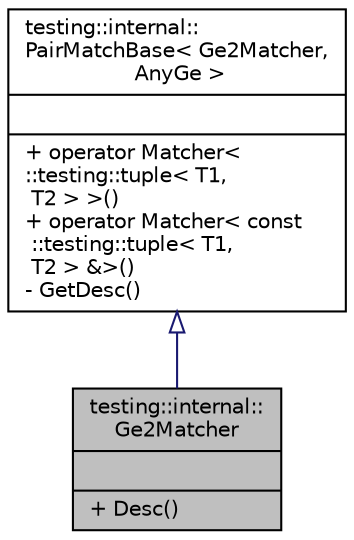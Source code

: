 digraph "testing::internal::Ge2Matcher"
{
  edge [fontname="Helvetica",fontsize="10",labelfontname="Helvetica",labelfontsize="10"];
  node [fontname="Helvetica",fontsize="10",shape=record];
  Node0 [label="{testing::internal::\lGe2Matcher\n||+ Desc()\l}",height=0.2,width=0.4,color="black", fillcolor="grey75", style="filled", fontcolor="black"];
  Node1 -> Node0 [dir="back",color="midnightblue",fontsize="10",style="solid",arrowtail="onormal",fontname="Helvetica"];
  Node1 [label="{testing::internal::\lPairMatchBase\< Ge2Matcher,\l AnyGe \>\n||+ operator Matcher\< \l::testing::tuple\< T1,\l T2 \> \>()\l+ operator Matcher\< const\l ::testing::tuple\< T1,\l T2 \> &\>()\l- GetDesc()\l}",height=0.2,width=0.4,color="black", fillcolor="white", style="filled",URL="$dc/d0e/classtesting_1_1internal_1_1_pair_match_base.html"];
}
